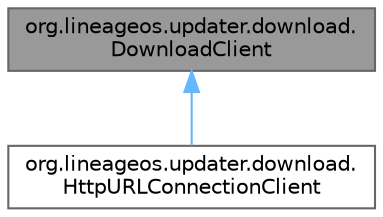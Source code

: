 digraph "org.lineageos.updater.download.DownloadClient"
{
 // LATEX_PDF_SIZE
  bgcolor="transparent";
  edge [fontname=Helvetica,fontsize=10,labelfontname=Helvetica,labelfontsize=10];
  node [fontname=Helvetica,fontsize=10,shape=box,height=0.2,width=0.4];
  Node1 [label="org.lineageos.updater.download.\lDownloadClient",height=0.2,width=0.4,color="gray40", fillcolor="grey60", style="filled", fontcolor="black",tooltip=" "];
  Node1 -> Node2 [dir="back",color="steelblue1",style="solid"];
  Node2 [label="org.lineageos.updater.download.\lHttpURLConnectionClient",height=0.2,width=0.4,color="gray40", fillcolor="white", style="filled",URL="$classorg_1_1lineageos_1_1updater_1_1download_1_1_http_u_r_l_connection_client.html",tooltip=" "];
}
